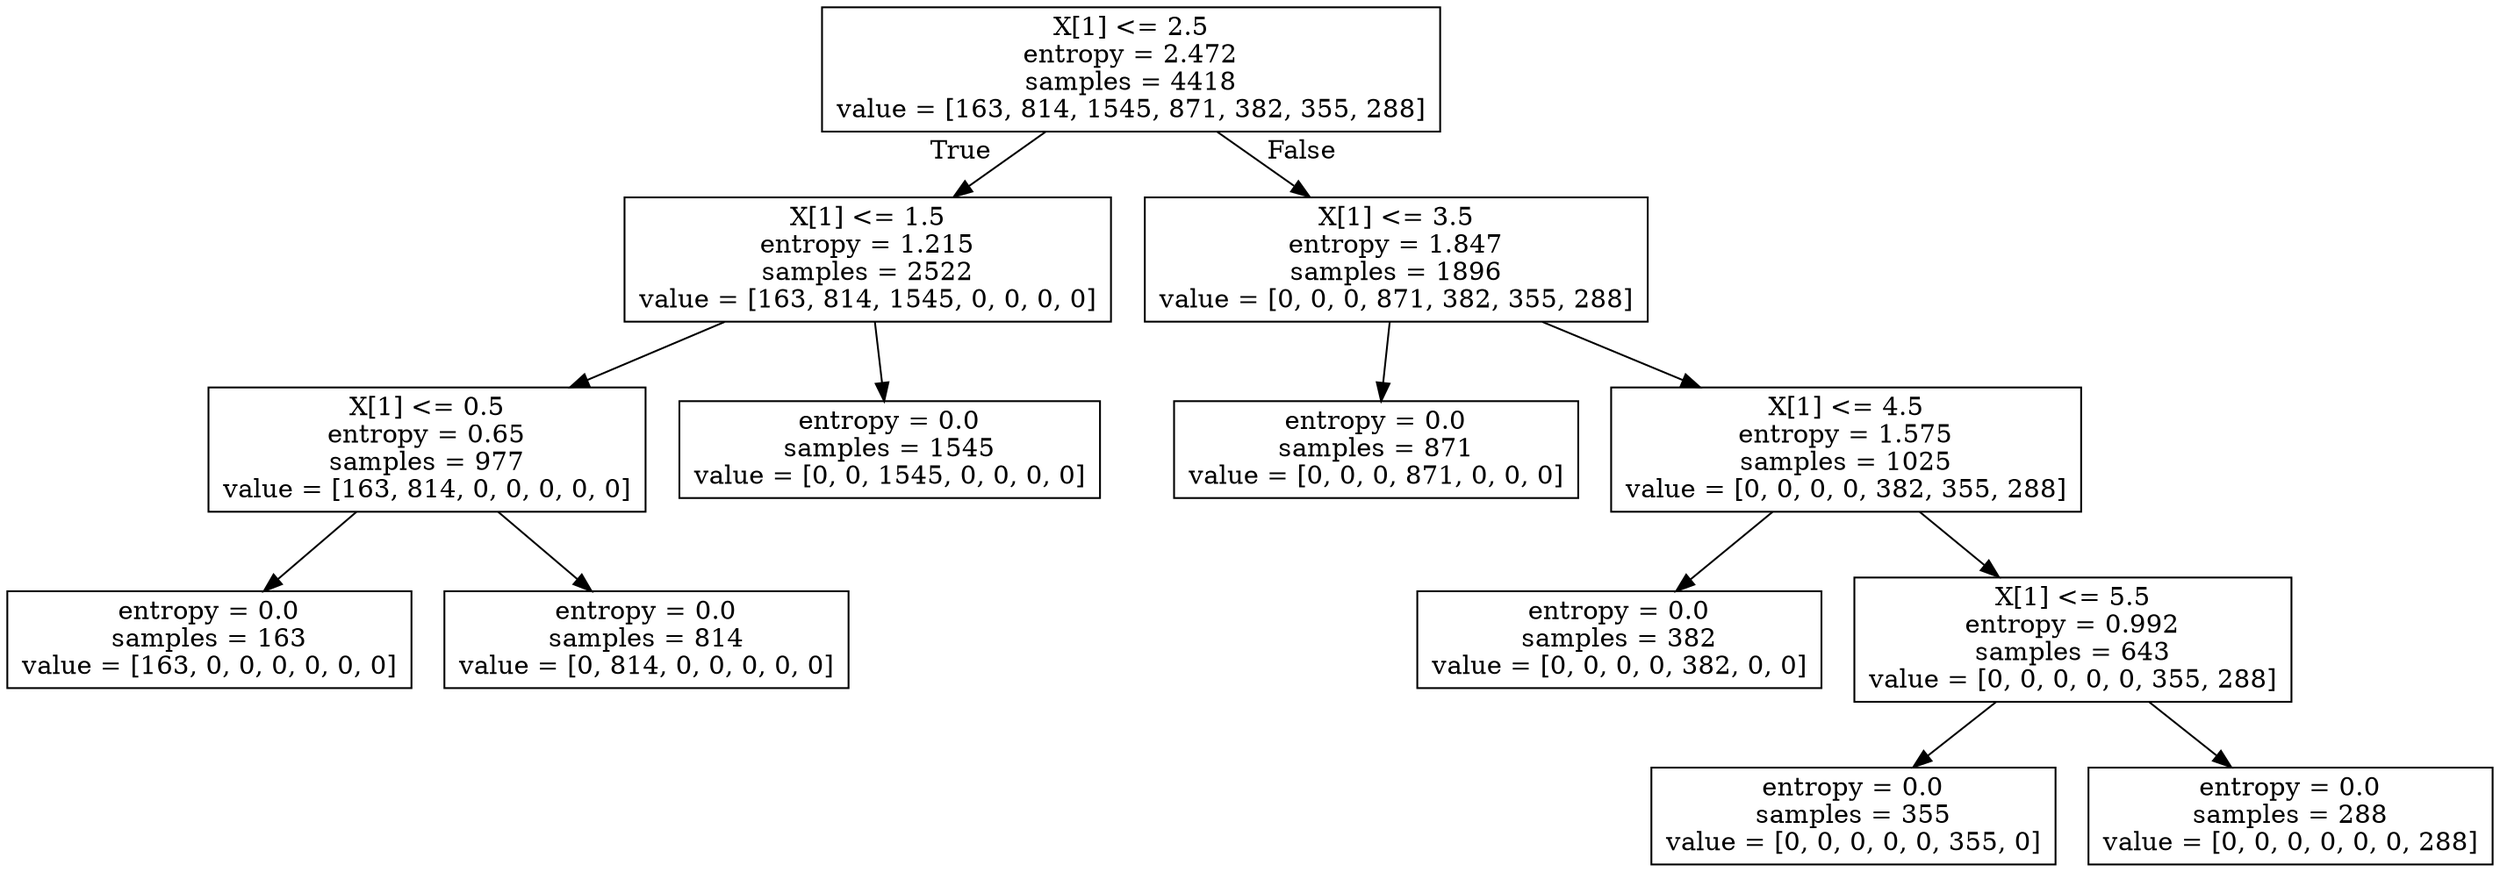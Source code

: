 digraph Tree {
node [shape=box] ;
0 [label="X[1] <= 2.5\nentropy = 2.472\nsamples = 4418\nvalue = [163, 814, 1545, 871, 382, 355, 288]"] ;
1 [label="X[1] <= 1.5\nentropy = 1.215\nsamples = 2522\nvalue = [163, 814, 1545, 0, 0, 0, 0]"] ;
0 -> 1 [labeldistance=2.5, labelangle=45, headlabel="True"] ;
2 [label="X[1] <= 0.5\nentropy = 0.65\nsamples = 977\nvalue = [163, 814, 0, 0, 0, 0, 0]"] ;
1 -> 2 ;
3 [label="entropy = 0.0\nsamples = 163\nvalue = [163, 0, 0, 0, 0, 0, 0]"] ;
2 -> 3 ;
4 [label="entropy = 0.0\nsamples = 814\nvalue = [0, 814, 0, 0, 0, 0, 0]"] ;
2 -> 4 ;
5 [label="entropy = 0.0\nsamples = 1545\nvalue = [0, 0, 1545, 0, 0, 0, 0]"] ;
1 -> 5 ;
6 [label="X[1] <= 3.5\nentropy = 1.847\nsamples = 1896\nvalue = [0, 0, 0, 871, 382, 355, 288]"] ;
0 -> 6 [labeldistance=2.5, labelangle=-45, headlabel="False"] ;
7 [label="entropy = 0.0\nsamples = 871\nvalue = [0, 0, 0, 871, 0, 0, 0]"] ;
6 -> 7 ;
8 [label="X[1] <= 4.5\nentropy = 1.575\nsamples = 1025\nvalue = [0, 0, 0, 0, 382, 355, 288]"] ;
6 -> 8 ;
9 [label="entropy = 0.0\nsamples = 382\nvalue = [0, 0, 0, 0, 382, 0, 0]"] ;
8 -> 9 ;
10 [label="X[1] <= 5.5\nentropy = 0.992\nsamples = 643\nvalue = [0, 0, 0, 0, 0, 355, 288]"] ;
8 -> 10 ;
11 [label="entropy = 0.0\nsamples = 355\nvalue = [0, 0, 0, 0, 0, 355, 0]"] ;
10 -> 11 ;
12 [label="entropy = 0.0\nsamples = 288\nvalue = [0, 0, 0, 0, 0, 0, 288]"] ;
10 -> 12 ;
}
